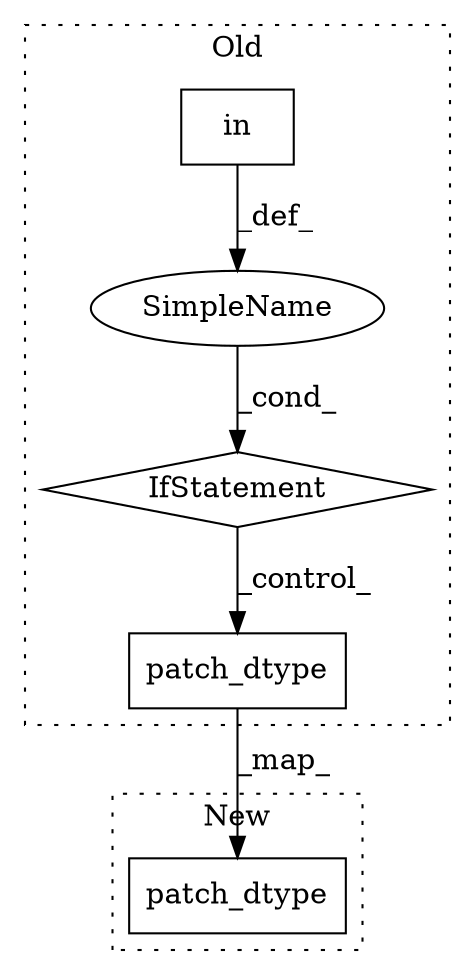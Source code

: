 digraph G {
subgraph cluster0 {
1 [label="patch_dtype" a="32" s="11196,11234" l="12,1" shape="box"];
3 [label="in" a="105" s="11162" l="22" shape="box"];
4 [label="IfStatement" a="25" s="11152,11184" l="10,2" shape="diamond"];
5 [label="SimpleName" a="42" s="" l="" shape="ellipse"];
label = "Old";
style="dotted";
}
subgraph cluster1 {
2 [label="patch_dtype" a="32" s="11099,11137" l="12,1" shape="box"];
label = "New";
style="dotted";
}
1 -> 2 [label="_map_"];
3 -> 5 [label="_def_"];
4 -> 1 [label="_control_"];
5 -> 4 [label="_cond_"];
}